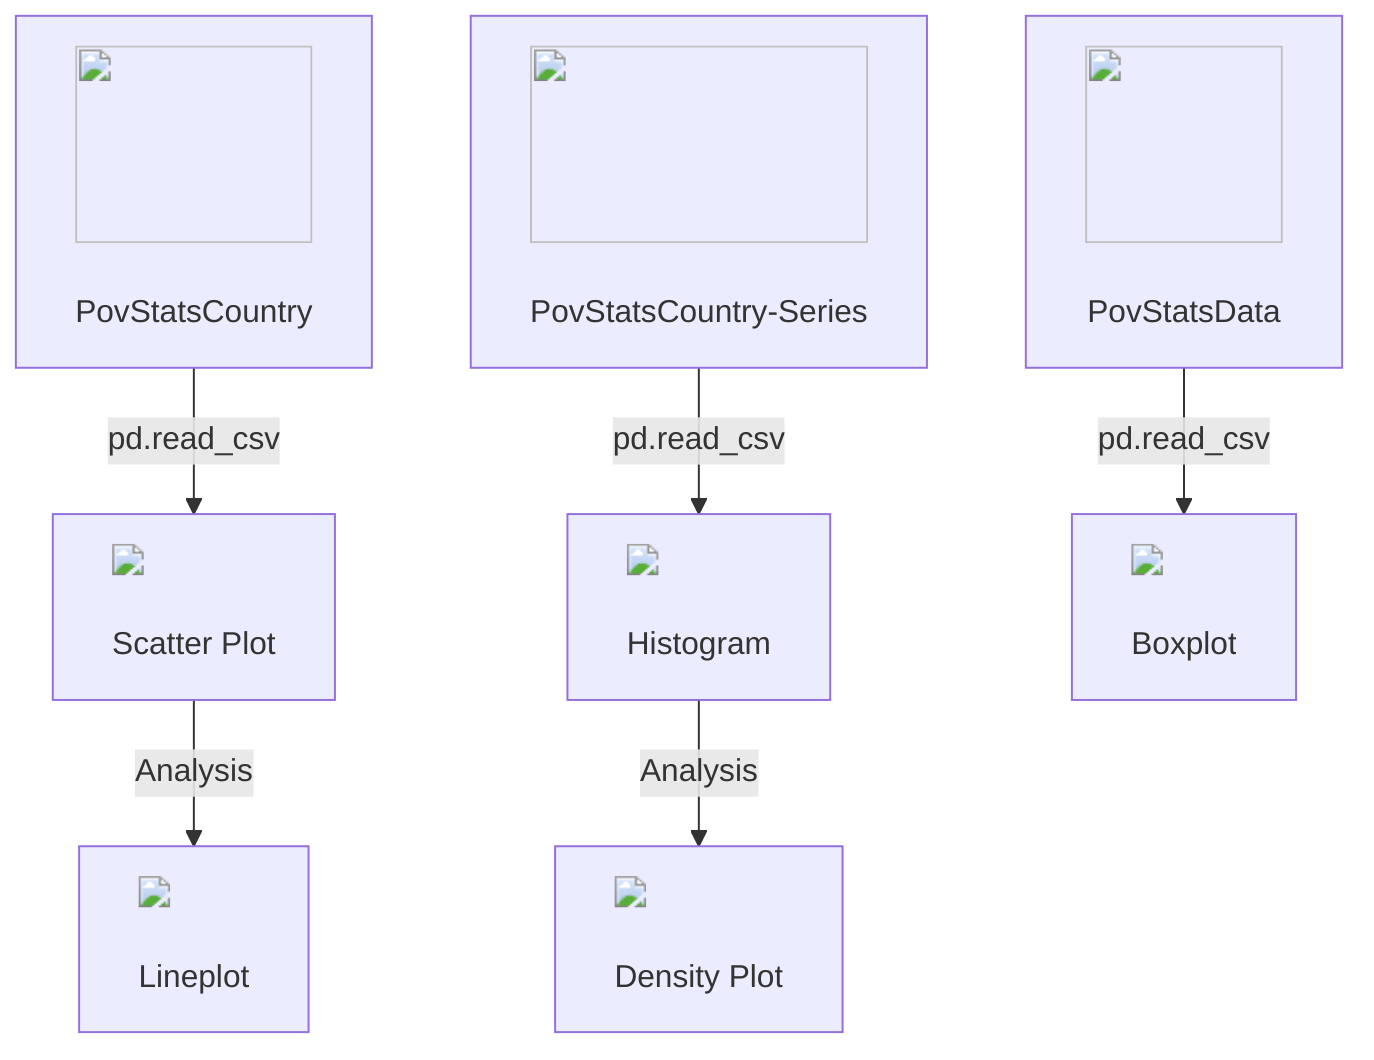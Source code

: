 graph TD;
    A["<img src='icons/database.svg' width=100 height=100/> <br/> PovStatsCountry"];
    B["<img src='icons/database.svg' width=100 height=100/> <br/> PovStatsCountry-Series"];
    C["<img src='icons/database.svg' width=100 height=100/> <br/> PovStatsData"];
    D["<img src='dummy_plots/scatter_plot_template.svg'/> <br/> Scatter Plot"];
    E["<img src='dummy_plots/hist_template.svg'/> <br/> Histogram"];
    F["<img src='dummy_plots/boxplot_template.svg'/> <br/> Boxplot"];
    G["<img src='dummy_plots/lineplot_template.svg'/> <br/> Lineplot"];
    H["<img src='dummy_plots/scatter_plot_template.svg'/> <br/> Density Plot"];
    A -->|"pd.read_csv"| D;
    B -->|"pd.read_csv"| E;
    C -->|"pd.read_csv"| F;
    D -->|"Analysis"| G;
    E -->|"Analysis"| H;